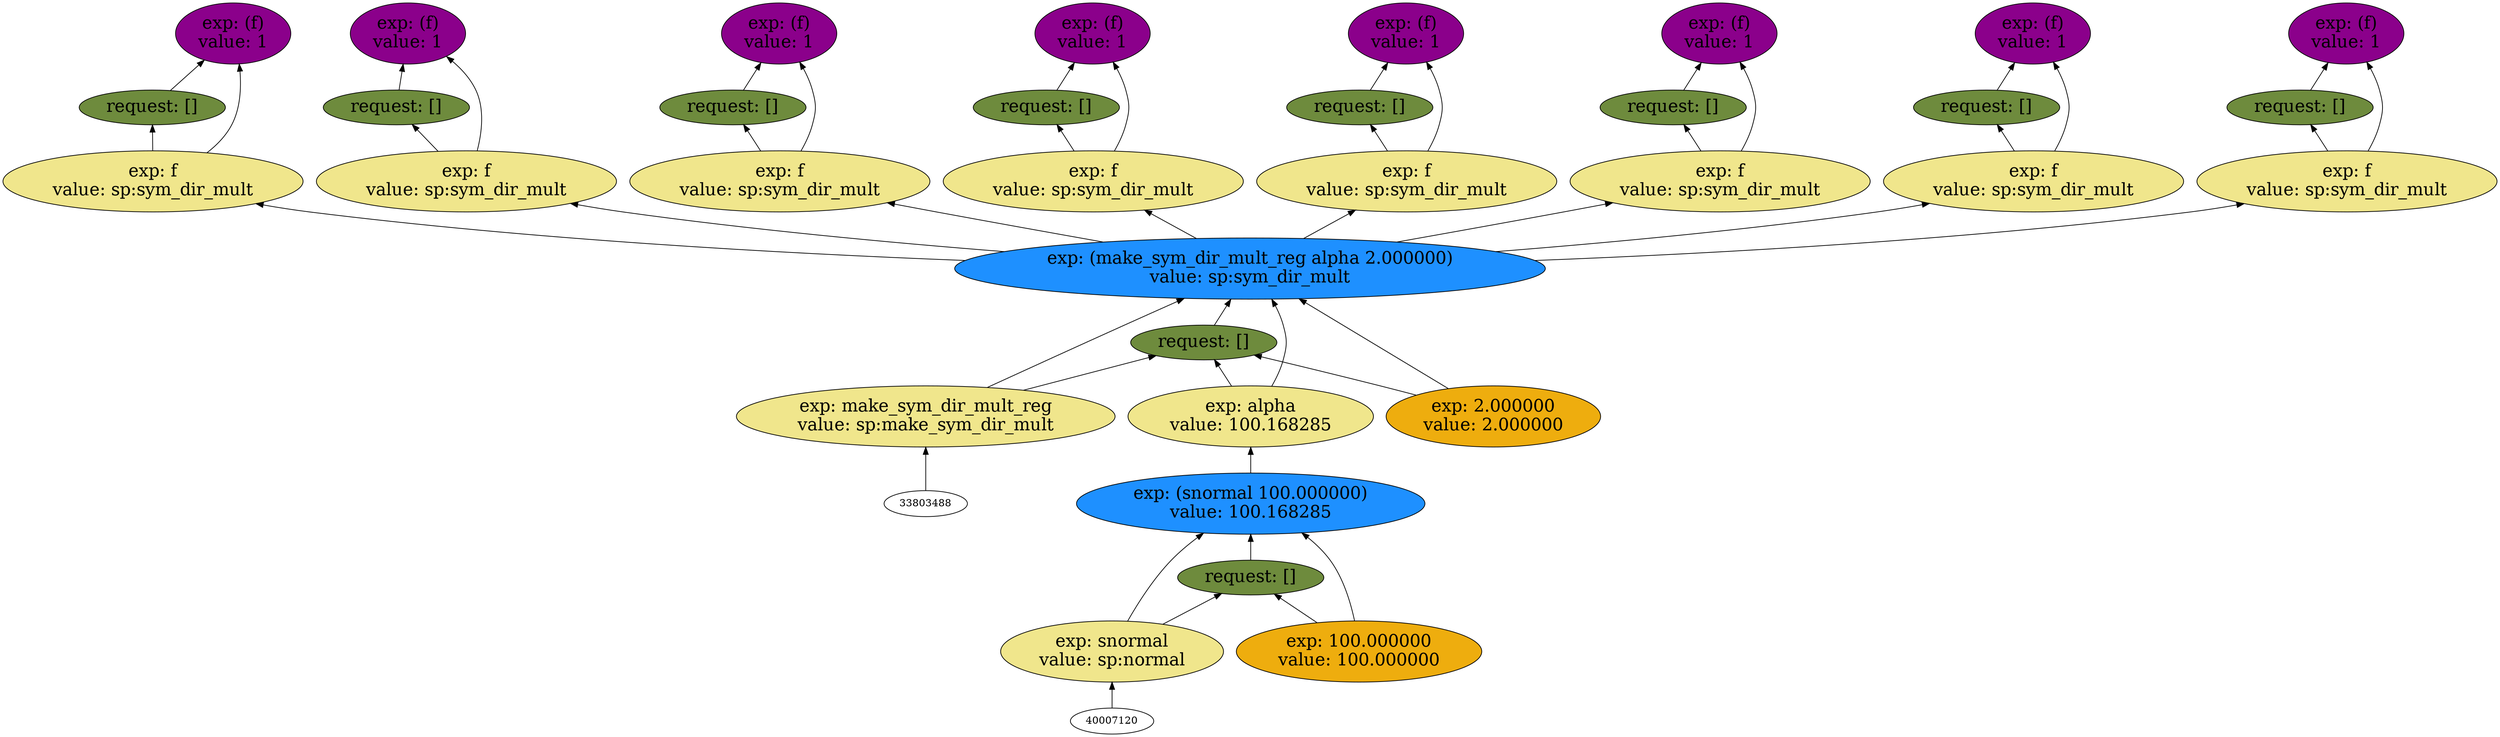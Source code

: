 digraph {
rankdir=BT
fontsize=24
subgraph clster1 {
label="Venture Families"
subgraph clster2 {
label="1"
"40205024"["fillcolor"="dodgerblue" "fontsize"="24" "label"="exp: (snormal 100.000000)\nvalue: 100.168285" "shape"="ellipse" "style"="filled" ]
"42197520"["fillcolor"="darkolivegreen4" "fontsize"="24" "label"="request: []" "shape"="ellipse" "style"="filled" ]
"41061168"["fillcolor"="khaki" "fontsize"="24" "label"="exp: snormal\nvalue: sp:normal" "shape"="ellipse" "style"="filled" ]
"41098912"["fillcolor"="darkgoldenrod2" "fontsize"="24" "label"="exp: 100.000000\nvalue: 100.000000" "shape"="ellipse" "style"="filled" ]
}

subgraph clster3 {
label="2"
"41549760"["fillcolor"="dodgerblue" "fontsize"="24" "label"="exp: (make_sym_dir_mult_reg alpha 2.000000)\nvalue: sp:sym_dir_mult" "shape"="ellipse" "style"="filled" ]
"41465184"["fillcolor"="darkolivegreen4" "fontsize"="24" "label"="request: []" "shape"="ellipse" "style"="filled" ]
"41774576"["fillcolor"="khaki" "fontsize"="24" "label"="exp: make_sym_dir_mult_reg\nvalue: sp:make_sym_dir_mult" "shape"="ellipse" "style"="filled" ]
"41836096"["fillcolor"="khaki" "fontsize"="24" "label"="exp: alpha\nvalue: 100.168285" "shape"="ellipse" "style"="filled" ]
"40388224"["fillcolor"="darkgoldenrod2" "fontsize"="24" "label"="exp: 2.000000\nvalue: 2.000000" "shape"="ellipse" "style"="filled" ]
}

subgraph clster4 {
label="3"
"40381008"["fillcolor"="magenta4" "fontsize"="24" "label"="exp: (f)\nvalue: 1" "shape"="ellipse" "style"="filled" ]
"42550800"["fillcolor"="darkolivegreen4" "fontsize"="24" "label"="request: []" "shape"="ellipse" "style"="filled" ]
"40549008"["fillcolor"="khaki" "fontsize"="24" "label"="exp: f\nvalue: sp:sym_dir_mult" "shape"="ellipse" "style"="filled" ]
}

subgraph clster5 {
label="4"
"40282176"["fillcolor"="magenta4" "fontsize"="24" "label"="exp: (f)\nvalue: 1" "shape"="ellipse" "style"="filled" ]
"40513184"["fillcolor"="darkolivegreen4" "fontsize"="24" "label"="request: []" "shape"="ellipse" "style"="filled" ]
"42308928"["fillcolor"="khaki" "fontsize"="24" "label"="exp: f\nvalue: sp:sym_dir_mult" "shape"="ellipse" "style"="filled" ]
}

subgraph clster6 {
label="5"
"40316704"["fillcolor"="magenta4" "fontsize"="24" "label"="exp: (f)\nvalue: 1" "shape"="ellipse" "style"="filled" ]
"40115920"["fillcolor"="darkolivegreen4" "fontsize"="24" "label"="request: []" "shape"="ellipse" "style"="filled" ]
"40200048"["fillcolor"="khaki" "fontsize"="24" "label"="exp: f\nvalue: sp:sym_dir_mult" "shape"="ellipse" "style"="filled" ]
}

subgraph clster7 {
label="6"
"40363568"["fillcolor"="magenta4" "fontsize"="24" "label"="exp: (f)\nvalue: 1" "shape"="ellipse" "style"="filled" ]
"42528656"["fillcolor"="darkolivegreen4" "fontsize"="24" "label"="request: []" "shape"="ellipse" "style"="filled" ]
"40816272"["fillcolor"="khaki" "fontsize"="24" "label"="exp: f\nvalue: sp:sym_dir_mult" "shape"="ellipse" "style"="filled" ]
}

subgraph clster8 {
label="7"
"40873696"["fillcolor"="magenta4" "fontsize"="24" "label"="exp: (f)\nvalue: 1" "shape"="ellipse" "style"="filled" ]
"40087920"["fillcolor"="darkolivegreen4" "fontsize"="24" "label"="request: []" "shape"="ellipse" "style"="filled" ]
"40909872"["fillcolor"="khaki" "fontsize"="24" "label"="exp: f\nvalue: sp:sym_dir_mult" "shape"="ellipse" "style"="filled" ]
}

subgraph clster9 {
label="8"
"40961072"["fillcolor"="magenta4" "fontsize"="24" "label"="exp: (f)\nvalue: 1" "shape"="ellipse" "style"="filled" ]
"40550896"["fillcolor"="darkolivegreen4" "fontsize"="24" "label"="request: []" "shape"="ellipse" "style"="filled" ]
"40997248"["fillcolor"="khaki" "fontsize"="24" "label"="exp: f\nvalue: sp:sym_dir_mult" "shape"="ellipse" "style"="filled" ]
}

subgraph clster10 {
label="9"
"42537792"["fillcolor"="magenta4" "fontsize"="24" "label"="exp: (f)\nvalue: 1" "shape"="ellipse" "style"="filled" ]
"42555136"["fillcolor"="darkolivegreen4" "fontsize"="24" "label"="request: []" "shape"="ellipse" "style"="filled" ]
"41048448"["fillcolor"="khaki" "fontsize"="24" "label"="exp: f\nvalue: sp:sym_dir_mult" "shape"="ellipse" "style"="filled" ]
}

subgraph clster11 {
label="10"
"41122368"["fillcolor"="magenta4" "fontsize"="24" "label"="exp: (f)\nvalue: 1" "shape"="ellipse" "style"="filled" ]
"41084624"["fillcolor"="darkolivegreen4" "fontsize"="24" "label"="request: []" "shape"="ellipse" "style"="filled" ]
"41160112"["fillcolor"="khaki" "fontsize"="24" "label"="exp: f\nvalue: sp:sym_dir_mult" "shape"="ellipse" "style"="filled" ]
}

}

"41061168" -> "40205024"["arrowhead"="normal" "color"="black" "constraint"="true" "style"="solid" ]
"41061168" -> "42197520"["arrowhead"="normal" "color"="black" "constraint"="true" "style"="solid" ]
"40007120" -> "41061168"["arrowhead"="normal" "color"="black" "constraint"="true" "style"="solid" ]
"41098912" -> "40205024"["arrowhead"="normal" "color"="black" "constraint"="true" "style"="solid" ]
"41098912" -> "42197520"["arrowhead"="normal" "color"="black" "constraint"="true" "style"="solid" ]
"42197520" -> "40205024"["arrowhead"="normal" "color"="black" "constraint"="true" "style"="solid" ]
"42308928" -> "40282176"["arrowhead"="normal" "color"="black" "constraint"="true" "style"="solid" ]
"42308928" -> "40513184"["arrowhead"="normal" "color"="black" "constraint"="true" "style"="solid" ]
"41549760" -> "42308928"["arrowhead"="normal" "color"="black" "constraint"="true" "style"="solid" ]
"40513184" -> "40282176"["arrowhead"="normal" "color"="black" "constraint"="true" "style"="solid" ]
"40200048" -> "40316704"["arrowhead"="normal" "color"="black" "constraint"="true" "style"="solid" ]
"40200048" -> "40115920"["arrowhead"="normal" "color"="black" "constraint"="true" "style"="solid" ]
"41549760" -> "40200048"["arrowhead"="normal" "color"="black" "constraint"="true" "style"="solid" ]
"40115920" -> "40316704"["arrowhead"="normal" "color"="black" "constraint"="true" "style"="solid" ]
"40816272" -> "40363568"["arrowhead"="normal" "color"="black" "constraint"="true" "style"="solid" ]
"40816272" -> "42528656"["arrowhead"="normal" "color"="black" "constraint"="true" "style"="solid" ]
"41549760" -> "40816272"["arrowhead"="normal" "color"="black" "constraint"="true" "style"="solid" ]
"42528656" -> "40363568"["arrowhead"="normal" "color"="black" "constraint"="true" "style"="solid" ]
"40549008" -> "40381008"["arrowhead"="normal" "color"="black" "constraint"="true" "style"="solid" ]
"40549008" -> "42550800"["arrowhead"="normal" "color"="black" "constraint"="true" "style"="solid" ]
"41549760" -> "40549008"["arrowhead"="normal" "color"="black" "constraint"="true" "style"="solid" ]
"42550800" -> "40381008"["arrowhead"="normal" "color"="black" "constraint"="true" "style"="solid" ]
"40909872" -> "40873696"["arrowhead"="normal" "color"="black" "constraint"="true" "style"="solid" ]
"40909872" -> "40087920"["arrowhead"="normal" "color"="black" "constraint"="true" "style"="solid" ]
"41549760" -> "40909872"["arrowhead"="normal" "color"="black" "constraint"="true" "style"="solid" ]
"40087920" -> "40873696"["arrowhead"="normal" "color"="black" "constraint"="true" "style"="solid" ]
"40997248" -> "40961072"["arrowhead"="normal" "color"="black" "constraint"="true" "style"="solid" ]
"40997248" -> "40550896"["arrowhead"="normal" "color"="black" "constraint"="true" "style"="solid" ]
"41549760" -> "40997248"["arrowhead"="normal" "color"="black" "constraint"="true" "style"="solid" ]
"40550896" -> "40961072"["arrowhead"="normal" "color"="black" "constraint"="true" "style"="solid" ]
"41160112" -> "41122368"["arrowhead"="normal" "color"="black" "constraint"="true" "style"="solid" ]
"41160112" -> "41084624"["arrowhead"="normal" "color"="black" "constraint"="true" "style"="solid" ]
"41549760" -> "41160112"["arrowhead"="normal" "color"="black" "constraint"="true" "style"="solid" ]
"41084624" -> "41122368"["arrowhead"="normal" "color"="black" "constraint"="true" "style"="solid" ]
"41774576" -> "41549760"["arrowhead"="normal" "color"="black" "constraint"="true" "style"="solid" ]
"41774576" -> "41465184"["arrowhead"="normal" "color"="black" "constraint"="true" "style"="solid" ]
"33803488" -> "41774576"["arrowhead"="normal" "color"="black" "constraint"="true" "style"="solid" ]
"41836096" -> "41549760"["arrowhead"="normal" "color"="black" "constraint"="true" "style"="solid" ]
"41836096" -> "41465184"["arrowhead"="normal" "color"="black" "constraint"="true" "style"="solid" ]
"40205024" -> "41836096"["arrowhead"="normal" "color"="black" "constraint"="true" "style"="solid" ]
"40388224" -> "41549760"["arrowhead"="normal" "color"="black" "constraint"="true" "style"="solid" ]
"40388224" -> "41465184"["arrowhead"="normal" "color"="black" "constraint"="true" "style"="solid" ]
"41465184" -> "41549760"["arrowhead"="normal" "color"="black" "constraint"="true" "style"="solid" ]
"41048448" -> "42537792"["arrowhead"="normal" "color"="black" "constraint"="true" "style"="solid" ]
"41048448" -> "42555136"["arrowhead"="normal" "color"="black" "constraint"="true" "style"="solid" ]
"41549760" -> "41048448"["arrowhead"="normal" "color"="black" "constraint"="true" "style"="solid" ]
"42555136" -> "42537792"["arrowhead"="normal" "color"="black" "constraint"="true" "style"="solid" ]

}